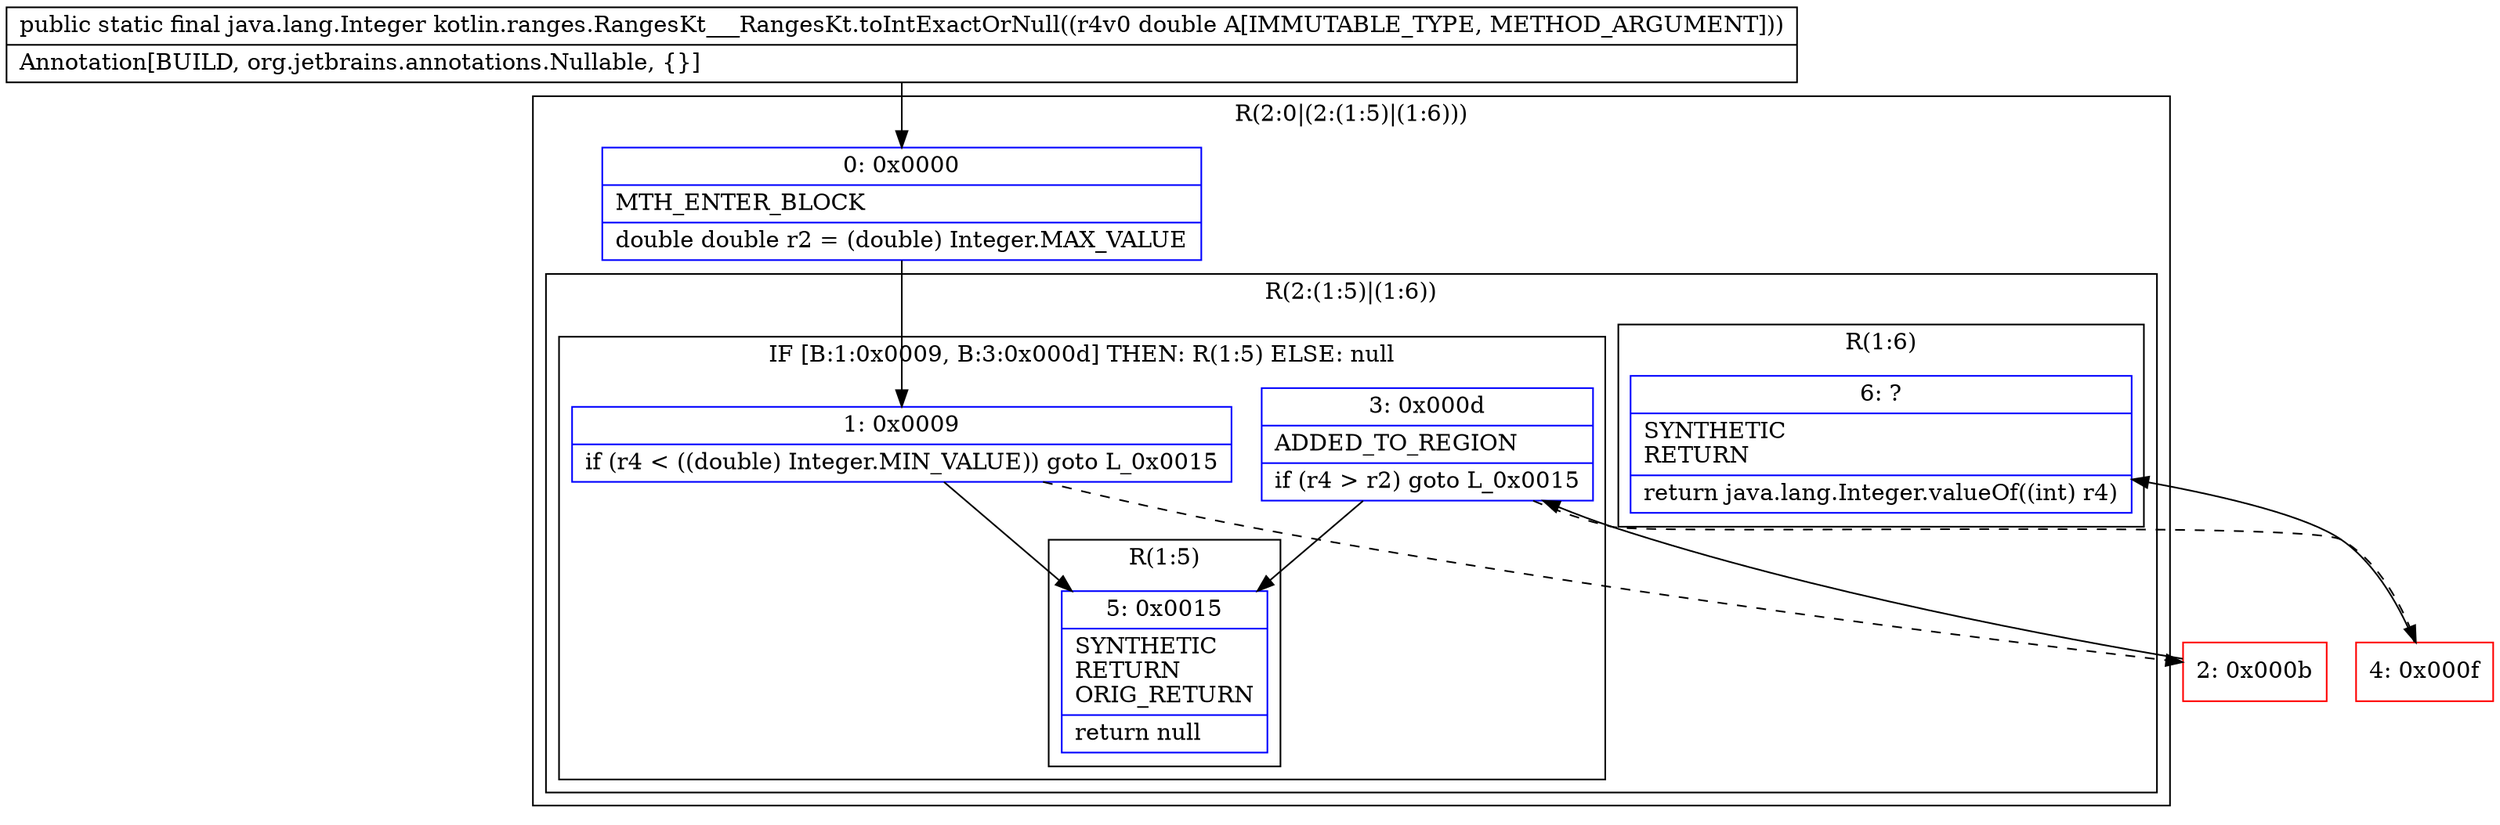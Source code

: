 digraph "CFG forkotlin.ranges.RangesKt___RangesKt.toIntExactOrNull(D)Ljava\/lang\/Integer;" {
subgraph cluster_Region_1259922488 {
label = "R(2:0|(2:(1:5)|(1:6)))";
node [shape=record,color=blue];
Node_0 [shape=record,label="{0\:\ 0x0000|MTH_ENTER_BLOCK\l|double double r2 = (double) Integer.MAX_VALUE\l}"];
subgraph cluster_Region_753417974 {
label = "R(2:(1:5)|(1:6))";
node [shape=record,color=blue];
subgraph cluster_IfRegion_1462404910 {
label = "IF [B:1:0x0009, B:3:0x000d] THEN: R(1:5) ELSE: null";
node [shape=record,color=blue];
Node_1 [shape=record,label="{1\:\ 0x0009|if (r4 \< ((double) Integer.MIN_VALUE)) goto L_0x0015\l}"];
Node_3 [shape=record,label="{3\:\ 0x000d|ADDED_TO_REGION\l|if (r4 \> r2) goto L_0x0015\l}"];
subgraph cluster_Region_421876103 {
label = "R(1:5)";
node [shape=record,color=blue];
Node_5 [shape=record,label="{5\:\ 0x0015|SYNTHETIC\lRETURN\lORIG_RETURN\l|return null\l}"];
}
}
subgraph cluster_Region_601945780 {
label = "R(1:6)";
node [shape=record,color=blue];
Node_6 [shape=record,label="{6\:\ ?|SYNTHETIC\lRETURN\l|return java.lang.Integer.valueOf((int) r4)\l}"];
}
}
}
Node_2 [shape=record,color=red,label="{2\:\ 0x000b}"];
Node_4 [shape=record,color=red,label="{4\:\ 0x000f}"];
MethodNode[shape=record,label="{public static final java.lang.Integer kotlin.ranges.RangesKt___RangesKt.toIntExactOrNull((r4v0 double A[IMMUTABLE_TYPE, METHOD_ARGUMENT]))  | Annotation[BUILD, org.jetbrains.annotations.Nullable, \{\}]\l}"];
MethodNode -> Node_0;
Node_0 -> Node_1;
Node_1 -> Node_2[style=dashed];
Node_1 -> Node_5;
Node_3 -> Node_4[style=dashed];
Node_3 -> Node_5;
Node_2 -> Node_3;
Node_4 -> Node_6;
}


